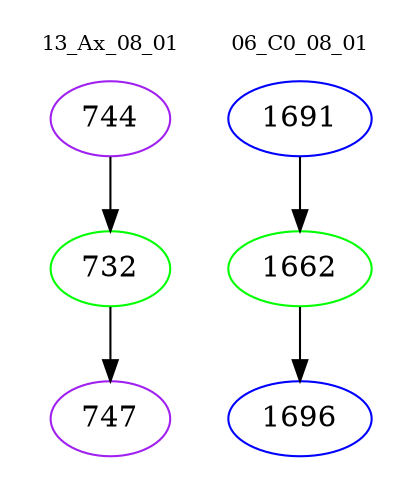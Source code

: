 digraph{
subgraph cluster_0 {
color = white
label = "13_Ax_08_01";
fontsize=10;
T0_744 [label="744", color="purple"]
T0_744 -> T0_732 [color="black"]
T0_732 [label="732", color="green"]
T0_732 -> T0_747 [color="black"]
T0_747 [label="747", color="purple"]
}
subgraph cluster_1 {
color = white
label = "06_C0_08_01";
fontsize=10;
T1_1691 [label="1691", color="blue"]
T1_1691 -> T1_1662 [color="black"]
T1_1662 [label="1662", color="green"]
T1_1662 -> T1_1696 [color="black"]
T1_1696 [label="1696", color="blue"]
}
}
